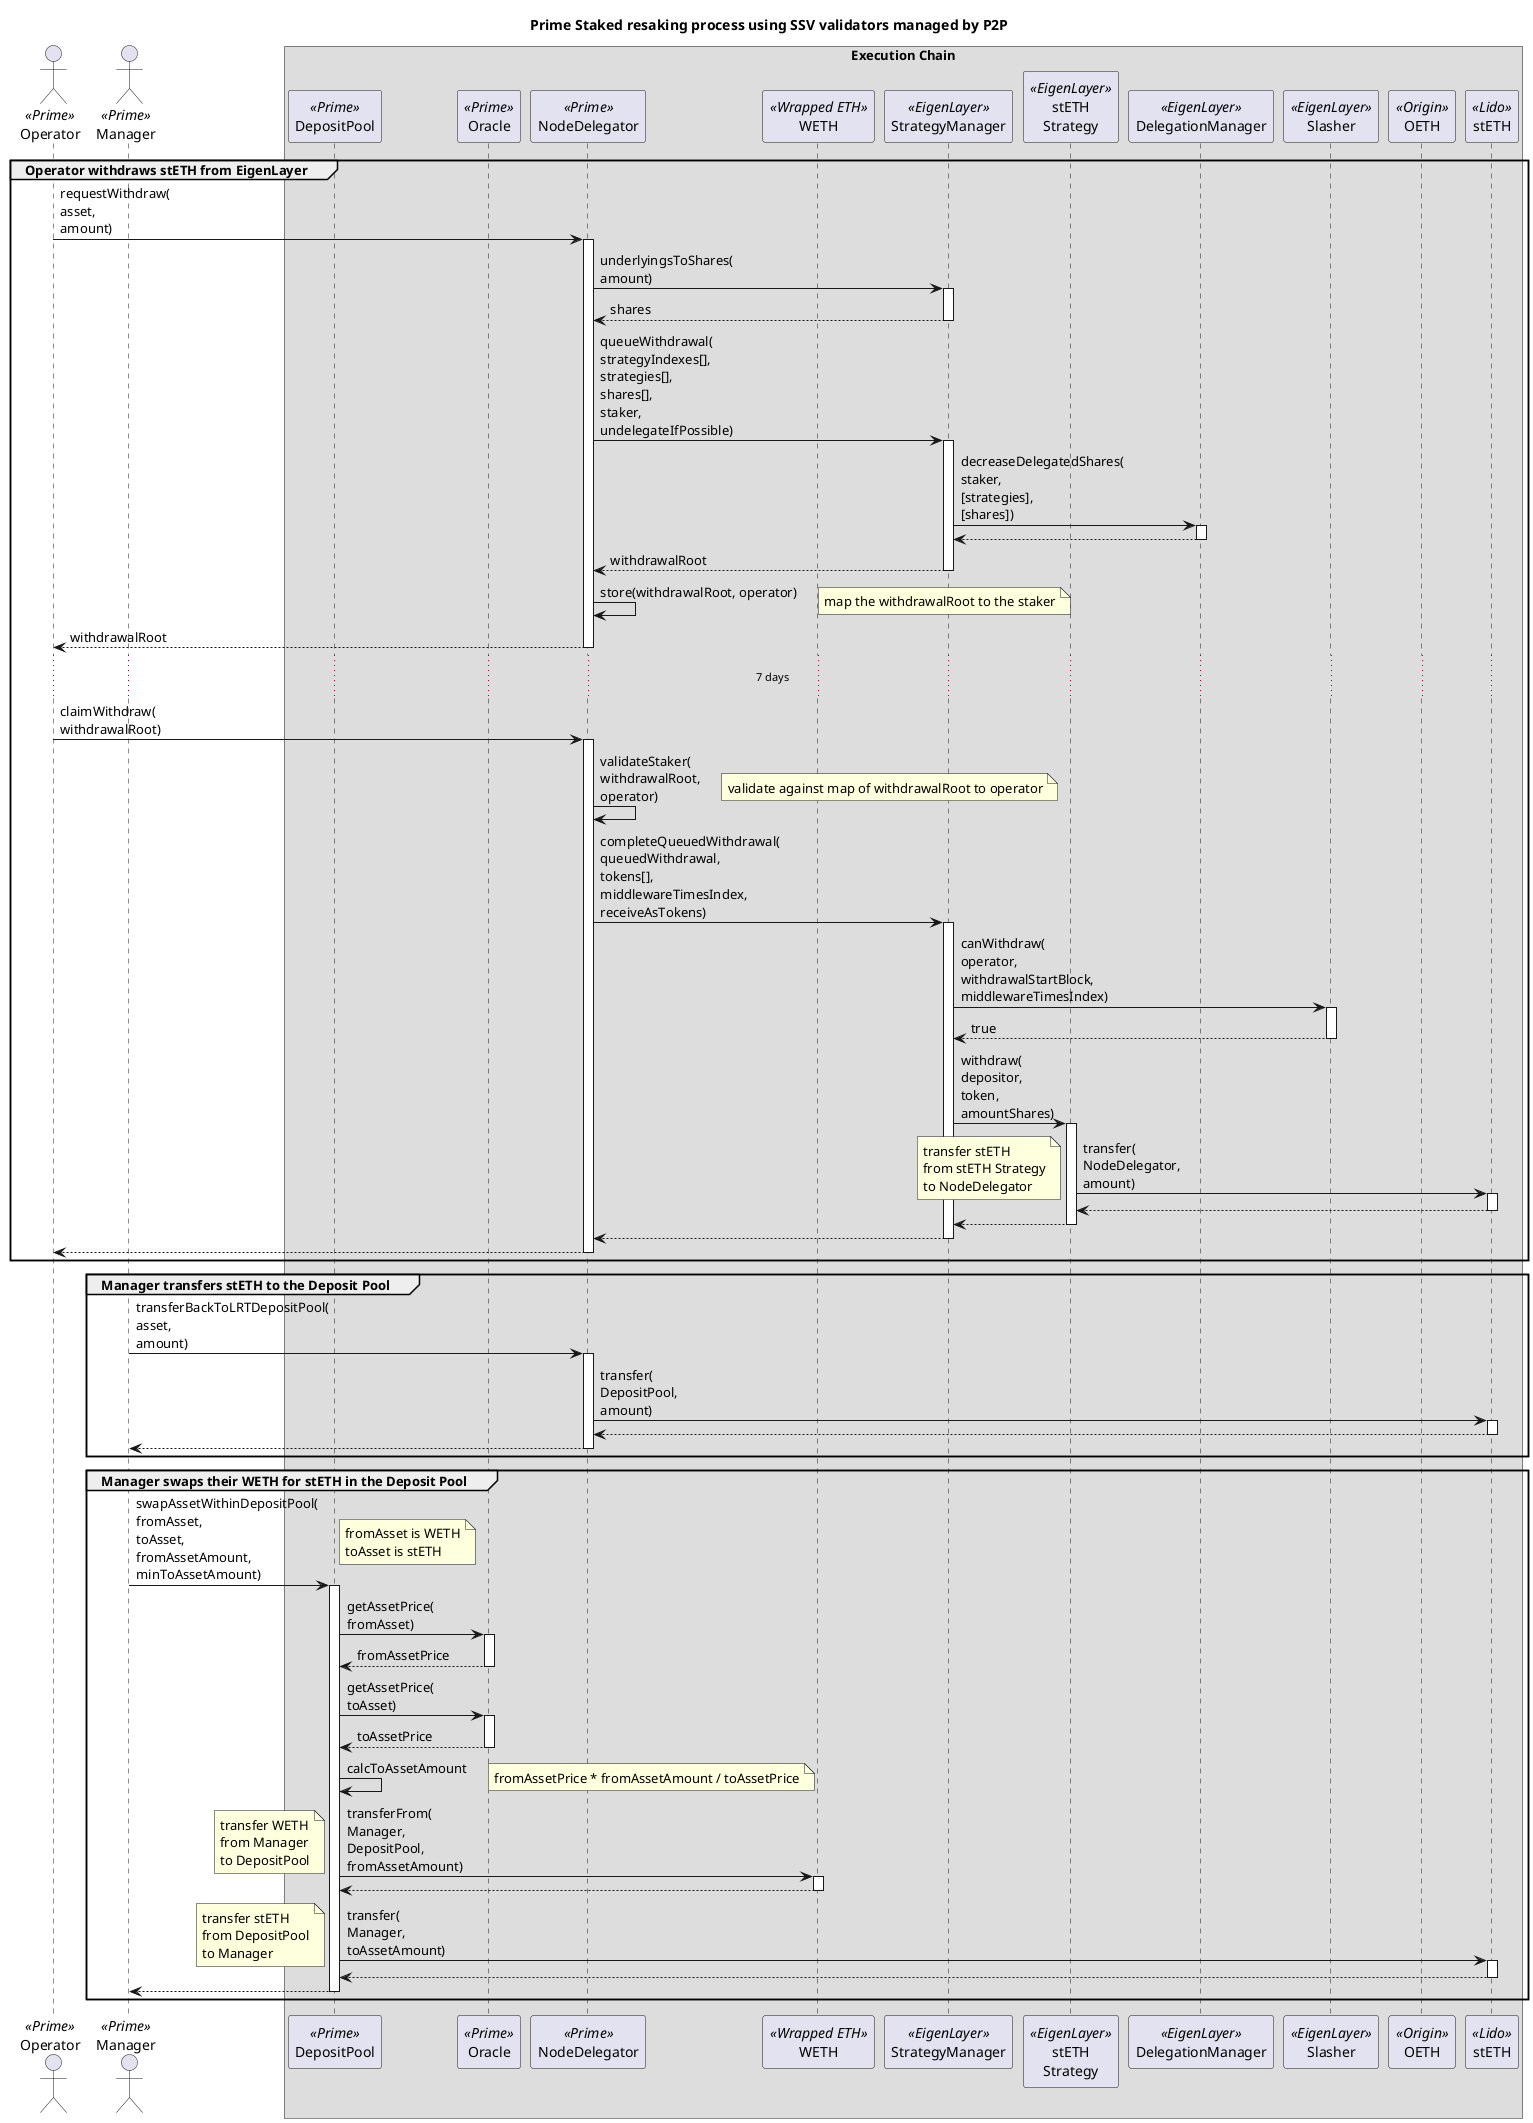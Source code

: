 @startuml

skinparam tabSize 2
' hide footbox

title "Prime Staked resaking process using SSV validators managed by P2P"

' actor "Staker" as staker
actor "Operator" as op <<Prime>>
actor "Manager" as man <<Prime>>
' participant "API" as api <<P2P>>
' actor "Operators" as ssvOp <<SSV>>

box "Execution Chain"
participant "DepositPool" as dp <<Prime>>
participant "Oracle" as oracle <<Prime>>
participant "NodeDelegator" as nd <<Prime>>
' participant "SSV Network" as ssvNet <<SSV>>
' participant "SSV Token" as ssv <<SSV>>
participant "WETH" as weth <<Wrapped ETH>>
' participant "EigenPodManager" as podMan <<EigenLayer>>
' participant "EigenPod" as pod <<EigenLayer>>
participant "StrategyManager" as stratMan <<EigenLayer>>
' participant "Delayed\nWithdrawal\nRouter" as dwr <<EigenLayer>>
' participant "OETH\nStrategy" as oethStrat <<EigenLayer>>
participant "stETH\nStrategy" as stethStrat <<EigenLayer>>
participant "DelegationManager" as delMan <<EigenLayer>>
participant "Slasher" as slasher <<EigenLayer>>
participant "OETH" as oeth <<Origin>>
participant "stETH" as steth <<Lido>>
' participant "Deposit" as dep <<Beacon>>
end box

' box "Beacon chain"
' participant "Validator" as val <<Beacon>>
' end box

' group Manager setup of EigenPod and SSV Network
' man -> nd : createEigenPod()
' activate nd
' nd -> podMan : createPod()
' activate podMan
' podMan ->o pod: contructor()
' activate pod
' return
' return
' return

' man -> nd : approveSSV()
' activate nd
' nd -> ssv : approve(\nSSV Network,\namount)
' activate ssv
' note right : NodeDelegator approves\nSSV Network to spend\nSSV tokens
' return
' ' nd -> ssvNet : setFeeRecipientAddress(\nrecipient)
' ' activate ssvNet
' ' note right : NodeDelegator set as the fee recipient
' ' return
' return

' man -> ssv : transfer(\nfrom\nto\namount)
' activate ssv
' note right : transfer SSV tokens\nfrom Manager\nto NodeDelegator
' return

' end group

' group User deposits WETH into Prime Staked

' staker -> dp : deposit(asset, amount)
' activate dp
' dp -> weth : transferFrom(\nstaker,\ndepositPool,\namount)
' activate weth
' note right : WETH transfer\n from staker\nto DepositPool
' return
' return

' end group

' group Operator transfers WETH to NodeDelegator

' op -> dp : transferAssetToNodeDelegator(\nndcIndex,\nasset\namount)
' activate dp
' dp -> weth : transfer(\nNodeDelegator,\namount)
' activate weth
' note right : WETH transfer\nfrom DepositPool\nto Node Delegator
' return
' return

' end group

' group Operator creates a new SSV validator

' op -> api: POST\neth/staking/ssv/request/create\nuuid,\nvalidatorsCount,\ntype,\nwithdrawalAddress,\nfeeRecipientAddress,\nssvOwnerAddress,\noperationPeriodInDays
' activate api
' note right
' withdrawalAddress is EigenPod
' feeRecipientAddress is NodeDelegator
' ssvOwnerAddress is NodeDelegator
' type is without-encrypt-key
' end note
' api -> api: private key
' note right : generate a validator private key
' api -> api: split(key)
' note right : splits validator key into multiple KeyShares
' return

' op -> api: status(uuid)
' activate api
' return status,\nvalidatorRegistration,\nshareData
' note right : validatorRegistration contains the pubkey, operatorIds and cluster details

' op -> nd : registerSsvValidator(\npublicKey,\noperatorIds,\nsharesData,\namount,\ncluster)
' activate nd
' note right
' cluster data:
' The number of validators in the cluster
' The index of network fees related to this cluster
' The last index calculated for the cluster
' Flag indicating whether the cluster is active
' The SSV balance of the cluster
' end note
' nd -> ssvNet : registerValidator(\npublicKey,\noperatorIds,\nsharesData,\namount,\ncluster)
' activate ssvNet
' ssvNet -> ssv : transferFrom(\nfrom\nto\namount)
' activate ssv
' note right: transfer SSV tokens\nfrom NodeDelegator\nto SSV Network
' return
' return
' return

' op -> dp : transferAssetToNodeDelegator(\nndcIndex,\nasset\namount)
' activate dp
' note right : WETH transfer\nfrom DepositPool\nto Node Delegator
' return

' ' op -> nd : stakeEth(\npubkey,\nsignature,\ndepositDataRoot)
' ' activate nd
' ' nd -> weth : withdraw(\namount)
' ' activate weth
' ' note right : WETH burned for ETH
' ' return ETH
' ' nd -> podMan : stake(\npayableAmount\npubkey,\nsignature,\ndepositDataRoot)
' ' note right : 32 ETH from NodeDelegator\nis sent to EigenPodManager
' ' activate podMan
' ' podMan -> pod : stake(\npubkey,\nsignature,\ndepositDataRoot)
' ' activate pod
' ' pod -> dep : stake(\npubkey,\nwithdrawal_credentials,\nsignature,\ndepositDataRoot)
' ' activate dep
' ' return
' ' return
' ' return
' ' return

' op -> nd : stakeEth(\n[pubkey,\nsignature,\ndepositDataRoot])
' activate nd
' nd -> weth : withdraw(\namount)
' activate weth
' note right : WETH burned for ETH
' return ETH

' loop For each validator

' nd -> podMan : stake(\npayableAmount\npubkey,\nsignature,\ndepositDataRoot)
' note right : 32 ETH from NodeDelegator\nis sent to EigenPodManager
' activate podMan
' podMan -> pod : stake(\npubkey,\nsignature,\ndepositDataRoot)
' activate pod
' note right : 32 ETH from EigenPodManager\nis sent to EigenPod
' pod -> dep : stake(\npubkey,\nwithdrawal_credentials,\nsignature,\ndepositDataRoot)
' activate dep
' note right : 32 ETH from EigenPod\nis sent to Beacon Deposit
' return
' return
' return

' end loop
' return

' end group

' ' group Manager adds another validator

' ' man -> api: POST nodes-request/create\nuuid,\ntype,\nnodesOptions,\neigenPodOwnerAddress,\ncontrollerAddress,\nfeeRecipientAddress
' ' activate api
' ' note right : eigenPodOwnerAddress is the NodeDelegator
' ' return

' ' man -> api: status(uuid)
' ' activate api
' ' return status,\neigenPodAddress,\npubkey,\nsignature,\ndepositDataRoot,\nwithdrawalCredentials,\ndepositMessageRoot

' ' end group


' group Manager deposits more SSV to SSV cluster

' man -> ssv : transfer(\nto\namount)
' activate ssv
' note right : transfer SSV tokens\nfrom Manager\nto NodeDelegator
' return

' man -> nd : depositSSV(\noperatorIds,\namount,\ncluster)
' activate nd
' note right : cluster is latest cluster data. eg balance
' nd -> ssvNet : deposit(\nclusterOwner,\noperatorIds,\namount,\ncluster)
' activate ssvNet
' note right : clusterOwner is NodeDelegator
' ssvNet -> ssv : transferFrom(\nfrom\nto\namount)
' activate ssv
' note right: transfer SSV tokens\nfrom DelegatorNode\nto SSV Network
' return
' return
' return
' end group


' group Operator verifies validator

' op -> val : get Beacon state
' activate val
' return state

' op -> val : get Beacon block
' activate val
' return block

' op -> val : get Beacon block header
' activate val
' return block header

' op -> op : generate(\nstate,\nblock,\nblock header)
' activate op
' note right : generate proofs using EigenPod Proofs Generator tool
' return proofs, validatorFields

' op -> pod : verifyWithdrawalCredentialsAndBalance(\noracleBlockNumber,\nvalidatorIndex\nproofs,\nvalidatorFields)
' activate pod
' note right
' verify validator's balance is >= 32 ETH
' and withdrawal credentials point to EigenPod
' end note
' pod -> podMan : restakeBeaconChainETH(\npodOwner,\namount)
' activate podMan
' podMan -> stratMan : depositBeaconChainETH(\nstaker,\namount)
' activate stratMan
' note right : add ETH strategy shares to NodeDelegator
' return
' return
' return
' end group

' group Operator withdraws consensus rewards

' val -> pod : ETH
' note left : Beacon chain partial withdraw\nof excess ETH every 8-10 days\nfrom validator to EigenPod

' op -> nd : initiateWithdrawRewards()
' activate nd
' note right : withdraw all ETH in the EigenPod
' nd -> pod : withdrawBeforeRestaking()
' activate pod
' pod -> dwr : ETH
' note right : transfers ETH\nfrom EigenPod\nto Delayed Withdrawal Router
' return
' return

' ... 7 days ...

' op -> nd : claimRewards(maxClaims)
' activate nd
' nd -> dwr : claimDelayedWithdrawals(nodeDelegator, maxClaims)
' activate dwr
' dwr -> nd : ETH
' note right : transfers ETH\nfrom Delayed Withdrawal Router\nto NodeDelegator
' return
' return

' end group

' group Operator full withdraw from validator

' op -> nd : exitSsvValidator(\npublicKey\noperatorIds)
' activate nd
' nd -> ssvNet : exitValidator(\npublicKey\noperatorIds)
' activate ssvNet
' return
' return

' ssvOp -> ssvOp : sign(\npk,\nexit message)
' note right : voluntary exit message signed by the validator private key
' ssvOp -> val : signed voluntary exit message
' activate val
' return

' ... wait until validator has exited.\nmin four epochs (~25 min), currently 1.5 hours but can take a number of days depending on the number of validators in the exit queue ...

' op -> nd : removeSsvValidator(\npublicKey,\noperatorIds,\ncluster)
' activate nd
' nd -> ssvNet : removeValidator(\npublicKey\noperatorIds,\ncluster)
' activate ssvNet
' note right : stop paying SSV to Operators\n and reduce required SSV collateral
' return
' return

' ... wait for the validator to be swept on the Beacon chain\ncurrent time is every 8.5 days ...

' val -> pod : ETH
' note left : transfer staked ETH and rewards\nfrom Beacon Deposit\nto EigenPod

' op -> nd : initiateWithdrawRewards()
' activate nd
' note right : withdraw all ETH in the EigenPod
' nd -> pod : withdrawBeforeRestaking()
' activate pod
' pod -> dwr : ETH
' note right : transfers ETH\nfrom EigenPod\nto Delayed Withdrawal Router
' return
' return

' ... 7 days ...

' op -> nd : claimRewards(maxClaims)
' activate nd
' nd -> dwr : claimDelayedWithdrawals(nodeDelegator, maxClaims)
' activate dwr
' dwr -> nd : ETH
' note right : transfers ETH\nfrom Delayed Withdrawal Router\nto NodeDelegator
' return
' return

' end group

' group User deposits OETH into Prime Staked

' staker -> dp : deposit(asset, amount)
' activate dp
' dp -> oeth : transferFrom(\nstaker,\ndepositPool,\namount)
' activate oeth
' note left : OETH transfer\nfrom staker\nto DepositPool
' return
' return

' end group

' group Operator transfers OETH to NodeDelegator

' op -> dp : transferAssetToNodeDelegator(\nndcIndex,\nasset\namount)
' activate dp
' dp -> oeth : transfer(\nNodeDelegator,\namount)
' note left : OETH transfer\nfrom DepositPool\nto NodeDelegator
' return
' return

' end group

' group Operator deposits OETH to EigenLayer

' op -> nd : depositAssetIntoStrategy(\nasset)
' activate nd
' nd -> stratMan : depositIntoStrategy(\nstrategy,\nasset,\namount)
' activate stratMan
' stratMan -> oeth : transferFrom(\nNodeDelegator,\nstrategy,\namount)
' activate oeth
' return
' stratMan -> oethStrat : deposit(\nasset,\namount)
' activate oethStrat
' return shares
' stratMan -> delMan : increaseDelegatedShares(\nstaker,\nstrategy,\nshares)
' activate delMan
' return
' return shares
' return

' end group

' group Staker withdraws OETH

' staker -> dp : requestWithdraw(\nasset,\namount)
' activate dp
' dp -> nd : requestWithdraw(\nasset,\namount,\nstaker)
' activate nd
' nd -> stratMan : underlyingsToShares(\namount)
' activate stratMan
' return shares
' nd -> stratMan : queueWithdrawal(\nstrategyIndexes[],\nstrategies[],\nshares[],\nstaker,\nundelegateIfPossible)
' activate stratMan
' stratMan -> delMan : decreaseDelegatedShares(\nstaker,\n[strategies],\n[shares])
' activate delMan
' return
' return withdrawalRoot

' nd -> nd : store(withdrawalRoot, staker)
' note right : map the withdrawalRoot to the staker

' return withdrawalRoot
' return withdrawalRoot

' ... 7 days ...

' staker -> dp : claimWithdraw(\nwithdrawalRoot)
' activate dp
' dp -> nd : claimWithdraw(\nwithdrawalRoot,\nstaker)
' activate nd

' nd -> nd : validateStaker(\nwithdrawalRoot,\nstaker)
' note right : validate against map of withdrawalRoot to staker

' nd -> stratMan : completeQueuedWithdrawal(\nqueuedWithdrawal,\ntokens[],\nmiddlewareTimesIndex,\nreceiveAsTokens)
' activate stratMan
' stratMan -> slasher : canWithdraw(\noperator,\nwithdrawalStartBlock,\nmiddlewareTimesIndex)
' activate slasher
' return true
' stratMan -> oethStrat : withdraw(\ndepositor,\ntoken,\namountShares)
' activate oethStrat
' oethStrat -> oeth : transfer(\nNodeDelegator,\namount)
' activate oeth
' note left : transfer OETH\nfrom OETH Strategy\nto NodeDelegator
' return
' return
' return

' nd -> oeth : transfer(\nstaker,\namount)
' activate oeth
' note left : transfer OETH\nfrom NodeDelegator\nto staker
' return

' return
' return

' end group


group Operator withdraws stETH from EigenLayer

op -> nd : requestWithdraw(\nasset,\namount)
activate nd
nd -> stratMan : underlyingsToShares(\namount)
activate stratMan
return shares
nd -> stratMan : queueWithdrawal(\nstrategyIndexes[],\nstrategies[],\nshares[],\nstaker,\nundelegateIfPossible)
activate stratMan
stratMan -> delMan : decreaseDelegatedShares(\nstaker,\n[strategies],\n[shares])
activate delMan
return
return withdrawalRoot

nd -> nd : store(withdrawalRoot, operator)
note right : map the withdrawalRoot to the staker

return withdrawalRoot

... 7 days ...

op -> nd : claimWithdraw(\nwithdrawalRoot)
activate nd

nd -> nd : validateStaker(\nwithdrawalRoot,\noperator)
note right : validate against map of withdrawalRoot to operator

nd -> stratMan : completeQueuedWithdrawal(\nqueuedWithdrawal,\ntokens[],\nmiddlewareTimesIndex,\nreceiveAsTokens)
activate stratMan
stratMan -> slasher : canWithdraw(\noperator,\nwithdrawalStartBlock,\nmiddlewareTimesIndex)
activate slasher
return true
stratMan -> stethStrat : withdraw(\ndepositor,\ntoken,\namountShares)
activate stethStrat
stethStrat -> steth : transfer(\nNodeDelegator,\namount)
activate steth
note left : transfer stETH\nfrom stETH Strategy\nto NodeDelegator
return
return
return
return

end group

group Manager transfers stETH to the Deposit Pool

man -> nd : transferBackToLRTDepositPool(\nasset,\namount)
activate nd
nd -> steth : transfer(\nDepositPool,\namount)
activate steth
return
return

end group

group Manager swaps their WETH for stETH in the Deposit Pool

man -> dp : swapAssetWithinDepositPool(\nfromAsset,\ntoAsset,\nfromAssetAmount,\nminToAssetAmount)
activate dp
note right
fromAsset is WETH
toAsset is stETH
end note

dp -> oracle : getAssetPrice(\nfromAsset)
activate oracle
return fromAssetPrice

dp -> oracle : getAssetPrice(\ntoAsset)
activate oracle
return toAssetPrice

dp -> dp : calcToAssetAmount
note right : fromAssetPrice * fromAssetAmount / toAssetPrice

dp -> weth : transferFrom(\nManager,\nDepositPool,\nfromAssetAmount)
activate weth
note left : transfer WETH\nfrom Manager\nto DepositPool
return

dp -> steth : transfer(\nManager,\ntoAssetAmount)
activate steth
note left : transfer stETH\nfrom DepositPool\nto Manager
return

return

end group

@enduml